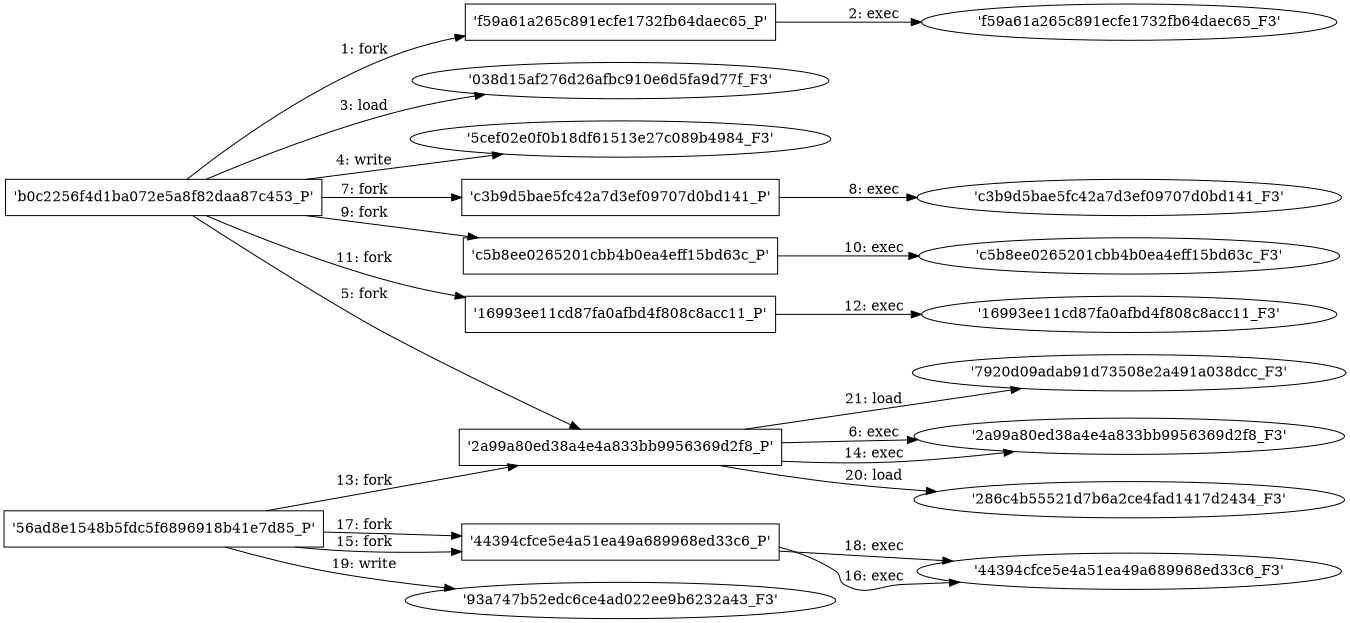 digraph "D:\Learning\Paper\apt\基于CTI的攻击预警\Dataset\攻击图\ASGfromALLCTI\Eight Indicted in Law Enforcement Takedown.dot" {
rankdir="LR"
size="9"
fixedsize="false"
splines="true"
nodesep=0.3
ranksep=0
fontsize=10
overlap="scalexy"
engine= "neato"
	"'b0c2256f4d1ba072e5a8f82daa87c453_P'" [node_type=Process shape=box]
	"'f59a61a265c891ecfe1732fb64daec65_P'" [node_type=Process shape=box]
	"'b0c2256f4d1ba072e5a8f82daa87c453_P'" -> "'f59a61a265c891ecfe1732fb64daec65_P'" [label="1: fork"]
	"'f59a61a265c891ecfe1732fb64daec65_P'" [node_type=Process shape=box]
	"'f59a61a265c891ecfe1732fb64daec65_F3'" [node_type=File shape=ellipse]
	"'f59a61a265c891ecfe1732fb64daec65_P'" -> "'f59a61a265c891ecfe1732fb64daec65_F3'" [label="2: exec"]
	"'038d15af276d26afbc910e6d5fa9d77f_F3'" [node_type=file shape=ellipse]
	"'b0c2256f4d1ba072e5a8f82daa87c453_P'" [node_type=Process shape=box]
	"'b0c2256f4d1ba072e5a8f82daa87c453_P'" -> "'038d15af276d26afbc910e6d5fa9d77f_F3'" [label="3: load"]
	"'5cef02e0f0b18df61513e27c089b4984_F3'" [node_type=file shape=ellipse]
	"'b0c2256f4d1ba072e5a8f82daa87c453_P'" [node_type=Process shape=box]
	"'b0c2256f4d1ba072e5a8f82daa87c453_P'" -> "'5cef02e0f0b18df61513e27c089b4984_F3'" [label="4: write"]
	"'b0c2256f4d1ba072e5a8f82daa87c453_P'" [node_type=Process shape=box]
	"'2a99a80ed38a4e4a833bb9956369d2f8_P'" [node_type=Process shape=box]
	"'b0c2256f4d1ba072e5a8f82daa87c453_P'" -> "'2a99a80ed38a4e4a833bb9956369d2f8_P'" [label="5: fork"]
	"'2a99a80ed38a4e4a833bb9956369d2f8_P'" [node_type=Process shape=box]
	"'2a99a80ed38a4e4a833bb9956369d2f8_F3'" [node_type=File shape=ellipse]
	"'2a99a80ed38a4e4a833bb9956369d2f8_P'" -> "'2a99a80ed38a4e4a833bb9956369d2f8_F3'" [label="6: exec"]
	"'b0c2256f4d1ba072e5a8f82daa87c453_P'" [node_type=Process shape=box]
	"'c3b9d5bae5fc42a7d3ef09707d0bd141_P'" [node_type=Process shape=box]
	"'b0c2256f4d1ba072e5a8f82daa87c453_P'" -> "'c3b9d5bae5fc42a7d3ef09707d0bd141_P'" [label="7: fork"]
	"'c3b9d5bae5fc42a7d3ef09707d0bd141_P'" [node_type=Process shape=box]
	"'c3b9d5bae5fc42a7d3ef09707d0bd141_F3'" [node_type=File shape=ellipse]
	"'c3b9d5bae5fc42a7d3ef09707d0bd141_P'" -> "'c3b9d5bae5fc42a7d3ef09707d0bd141_F3'" [label="8: exec"]
	"'b0c2256f4d1ba072e5a8f82daa87c453_P'" [node_type=Process shape=box]
	"'c5b8ee0265201cbb4b0ea4eff15bd63c_P'" [node_type=Process shape=box]
	"'b0c2256f4d1ba072e5a8f82daa87c453_P'" -> "'c5b8ee0265201cbb4b0ea4eff15bd63c_P'" [label="9: fork"]
	"'c5b8ee0265201cbb4b0ea4eff15bd63c_P'" [node_type=Process shape=box]
	"'c5b8ee0265201cbb4b0ea4eff15bd63c_F3'" [node_type=File shape=ellipse]
	"'c5b8ee0265201cbb4b0ea4eff15bd63c_P'" -> "'c5b8ee0265201cbb4b0ea4eff15bd63c_F3'" [label="10: exec"]
	"'b0c2256f4d1ba072e5a8f82daa87c453_P'" [node_type=Process shape=box]
	"'16993ee11cd87fa0afbd4f808c8acc11_P'" [node_type=Process shape=box]
	"'b0c2256f4d1ba072e5a8f82daa87c453_P'" -> "'16993ee11cd87fa0afbd4f808c8acc11_P'" [label="11: fork"]
	"'16993ee11cd87fa0afbd4f808c8acc11_P'" [node_type=Process shape=box]
	"'16993ee11cd87fa0afbd4f808c8acc11_F3'" [node_type=File shape=ellipse]
	"'16993ee11cd87fa0afbd4f808c8acc11_P'" -> "'16993ee11cd87fa0afbd4f808c8acc11_F3'" [label="12: exec"]
	"'56ad8e1548b5fdc5f6896918b41e7d85_P'" [node_type=Process shape=box]
	"'2a99a80ed38a4e4a833bb9956369d2f8_P'" [node_type=Process shape=box]
	"'56ad8e1548b5fdc5f6896918b41e7d85_P'" -> "'2a99a80ed38a4e4a833bb9956369d2f8_P'" [label="13: fork"]
	"'2a99a80ed38a4e4a833bb9956369d2f8_P'" [node_type=Process shape=box]
	"'2a99a80ed38a4e4a833bb9956369d2f8_F3'" [node_type=File shape=ellipse]
	"'2a99a80ed38a4e4a833bb9956369d2f8_P'" -> "'2a99a80ed38a4e4a833bb9956369d2f8_F3'" [label="14: exec"]
	"'56ad8e1548b5fdc5f6896918b41e7d85_P'" [node_type=Process shape=box]
	"'44394cfce5e4a51ea49a689968ed33c6_P'" [node_type=Process shape=box]
	"'56ad8e1548b5fdc5f6896918b41e7d85_P'" -> "'44394cfce5e4a51ea49a689968ed33c6_P'" [label="15: fork"]
	"'44394cfce5e4a51ea49a689968ed33c6_P'" [node_type=Process shape=box]
	"'44394cfce5e4a51ea49a689968ed33c6_F3'" [node_type=File shape=ellipse]
	"'44394cfce5e4a51ea49a689968ed33c6_P'" -> "'44394cfce5e4a51ea49a689968ed33c6_F3'" [label="16: exec"]
	"'56ad8e1548b5fdc5f6896918b41e7d85_P'" [node_type=Process shape=box]
	"'44394cfce5e4a51ea49a689968ed33c6_P'" [node_type=Process shape=box]
	"'56ad8e1548b5fdc5f6896918b41e7d85_P'" -> "'44394cfce5e4a51ea49a689968ed33c6_P'" [label="17: fork"]
	"'44394cfce5e4a51ea49a689968ed33c6_P'" [node_type=Process shape=box]
	"'44394cfce5e4a51ea49a689968ed33c6_F3'" [node_type=File shape=ellipse]
	"'44394cfce5e4a51ea49a689968ed33c6_P'" -> "'44394cfce5e4a51ea49a689968ed33c6_F3'" [label="18: exec"]
	"'93a747b52edc6ce4ad022ee9b6232a43_F3'" [node_type=file shape=ellipse]
	"'56ad8e1548b5fdc5f6896918b41e7d85_P'" [node_type=Process shape=box]
	"'56ad8e1548b5fdc5f6896918b41e7d85_P'" -> "'93a747b52edc6ce4ad022ee9b6232a43_F3'" [label="19: write"]
	"'286c4b55521d7b6a2ce4fad1417d2434_F3'" [node_type=file shape=ellipse]
	"'2a99a80ed38a4e4a833bb9956369d2f8_P'" [node_type=Process shape=box]
	"'2a99a80ed38a4e4a833bb9956369d2f8_P'" -> "'286c4b55521d7b6a2ce4fad1417d2434_F3'" [label="20: load"]
	"'7920d09adab91d73508e2a491a038dcc_F3'" [node_type=file shape=ellipse]
	"'2a99a80ed38a4e4a833bb9956369d2f8_P'" [node_type=Process shape=box]
	"'2a99a80ed38a4e4a833bb9956369d2f8_P'" -> "'7920d09adab91d73508e2a491a038dcc_F3'" [label="21: load"]
}
